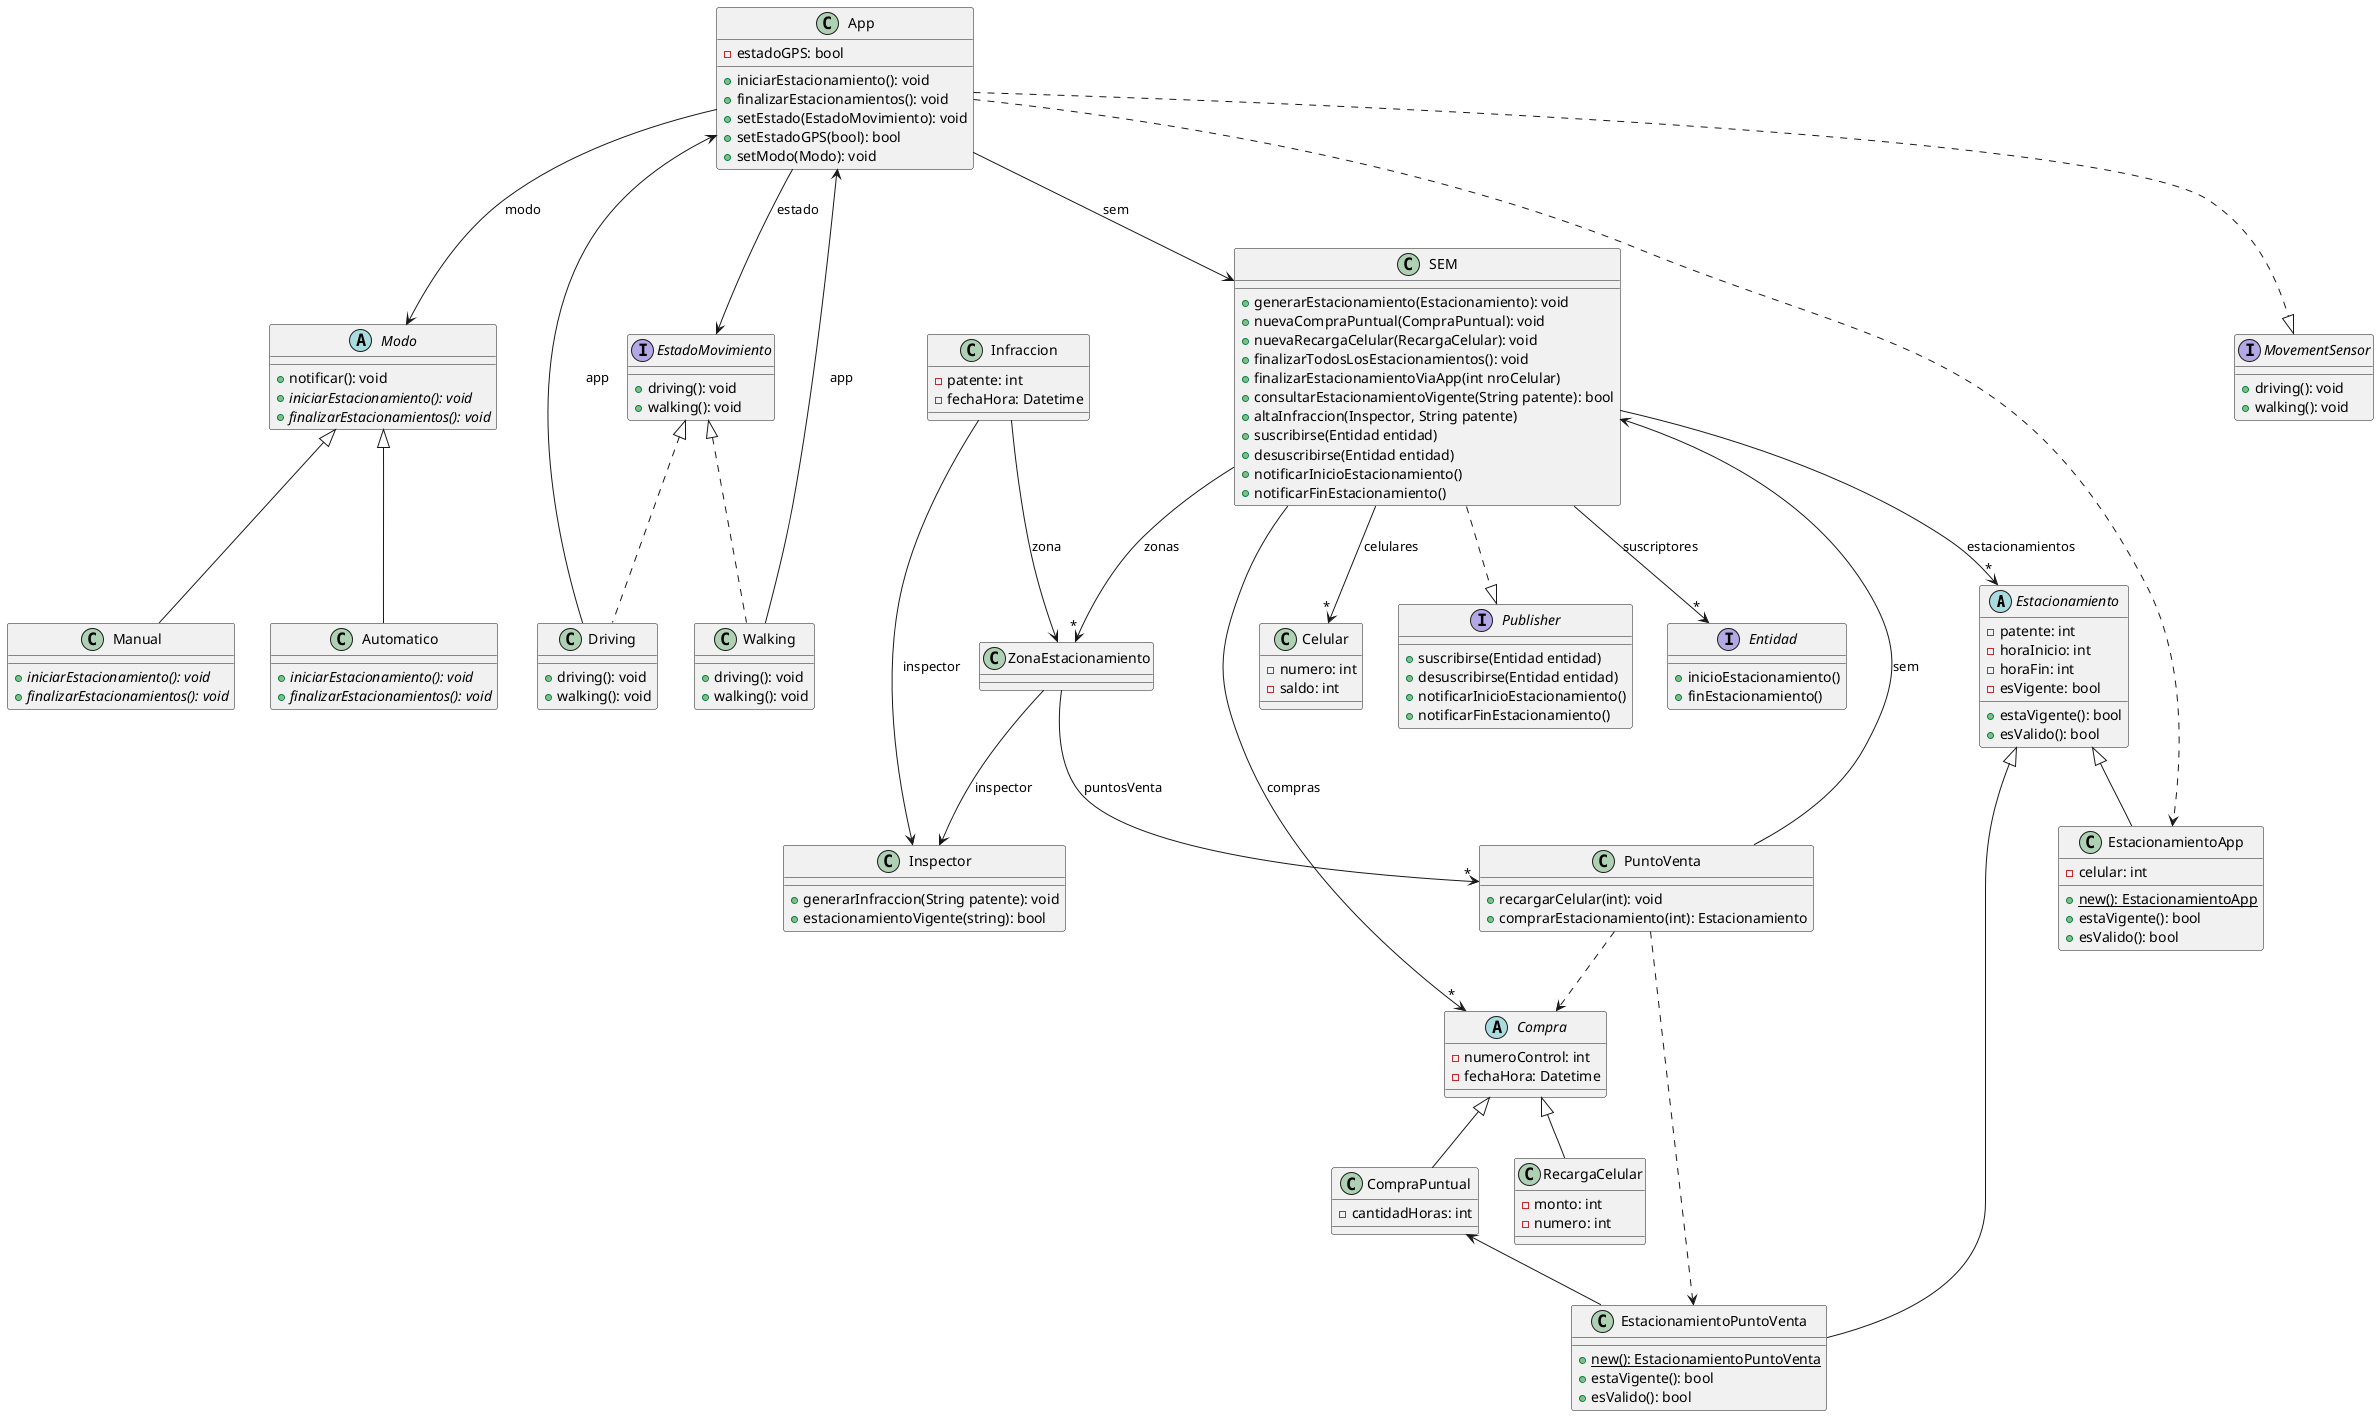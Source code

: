 @startuml
'https://plantuml.com/class-diagram

abstract class Estacionamiento {
    - patente: int
    - horaInicio: int
    - horaFin: int
    - esVigente: bool

    + estaVigente(): bool
    + esValido(): bool
}

abstract class Modo {
    + notificar(): void
    + {abstract} iniciarEstacionamiento(): void
    + {abstract} finalizarEstacionamientos(): void
}

class App {
    - estadoGPS: bool

    + iniciarEstacionamiento(): void
    + finalizarEstacionamientos(): void
    + setEstado(EstadoMovimiento): void
    + setEstadoGPS(bool): bool
    + setModo(Modo): void
}

class Automatico {
    + {abstract} iniciarEstacionamiento(): void
    + {abstract} finalizarEstacionamientos(): void
}

class Celular {
    - numero: int
    - saldo: int
}

abstract class Compra {
    - numeroControl: int
    - fechaHora: Datetime
}

class CompraPuntual {
    - cantidadHoras: int
}

class Driving {
    + driving(): void
    + walking(): void
}

class EstacionamientoApp {
    - celular: int

    + {static} new(): EstacionamientoApp
    + estaVigente(): bool
    + esValido(): bool
}

class EstacionamientoPuntoVenta {
    + {static} new(): EstacionamientoPuntoVenta
    + estaVigente(): bool
    + esValido(): bool
}

class Infraccion {
    - patente: int
    - fechaHora: Datetime
}

class Inspector {
    + generarInfraccion(String patente): void
    + estacionamientoVigente(string): bool
}

class Manual {
    + {abstract} iniciarEstacionamiento(): void
    + {abstract} finalizarEstacionamientos(): void
}

interface Publisher {
    + suscribirse(Entidad entidad)
    + desuscribirse(Entidad entidad)
    + notificarInicioEstacionamiento()
    + notificarFinEstacionamiento()
}

class PuntoVenta {
    + recargarCelular(int): void
    + comprarEstacionamiento(int): Estacionamiento
}

class RecargaCelular {
    - monto: int
    - numero: int
}

class SEM {
    + generarEstacionamiento(Estacionamiento): void
    + nuevaCompraPuntual(CompraPuntual): void
    + nuevaRecargaCelular(RecargaCelular): void
    + finalizarTodosLosEstacionamientos(): void
    + finalizarEstacionamientoViaApp(int nroCelular)
    + consultarEstacionamientoVigente(String patente): bool
    + altaInfraccion(Inspector, String patente)
    + suscribirse(Entidad entidad)
    + desuscribirse(Entidad entidad)
    + notificarInicioEstacionamiento()
    + notificarFinEstacionamiento()
}

class Walking {
    + driving(): void
    + walking(): void
}

class ZonaEstacionamiento

interface Entidad {
    + inicioEstacionamiento()
    + finEstacionamiento()
}

interface EstadoMovimiento {
    + driving(): void
    + walking(): void
}

interface MovementSensor {
    + driving(): void
    + walking(): void
}

App ..|> MovementSensor
App --> EstadoMovimiento: estado
App ..> EstacionamientoApp
App --> SEM: sem
App <-- Driving: app
App <-- Walking: app
App --> Modo: modo
Compra <|-- CompraPuntual
Compra <|-- RecargaCelular
CompraPuntual <-- EstacionamientoPuntoVenta
Infraccion --> Inspector: inspector
Infraccion --> ZonaEstacionamiento: zona
Estacionamiento <|-- EstacionamientoApp
Estacionamiento <|-- EstacionamientoPuntoVenta
EstadoMovimiento <|.. Driving
EstadoMovimiento <|.. Walking
Modo <|-- Automatico
Modo <|-- Manual
SEM --> Entidad: suscriptores "*"
PuntoVenta ..> Compra
PuntoVenta ..> EstacionamientoPuntoVenta
PuntoVenta --> SEM: sem
SEM --> "*" Celular: celulares
SEM --> "*" Compra: compras
SEM --> "*" Estacionamiento: estacionamientos
SEM --> "*" ZonaEstacionamiento: zonas
SEM ..|> Publisher
ZonaEstacionamiento --> "*" PuntoVenta: puntosVenta
ZonaEstacionamiento --> Inspector: inspector

@enduml